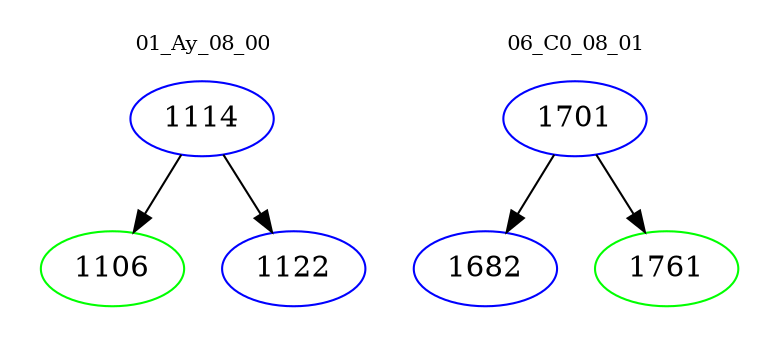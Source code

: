 digraph{
subgraph cluster_0 {
color = white
label = "01_Ay_08_00";
fontsize=10;
T0_1114 [label="1114", color="blue"]
T0_1114 -> T0_1106 [color="black"]
T0_1106 [label="1106", color="green"]
T0_1114 -> T0_1122 [color="black"]
T0_1122 [label="1122", color="blue"]
}
subgraph cluster_1 {
color = white
label = "06_C0_08_01";
fontsize=10;
T1_1701 [label="1701", color="blue"]
T1_1701 -> T1_1682 [color="black"]
T1_1682 [label="1682", color="blue"]
T1_1701 -> T1_1761 [color="black"]
T1_1761 [label="1761", color="green"]
}
}
